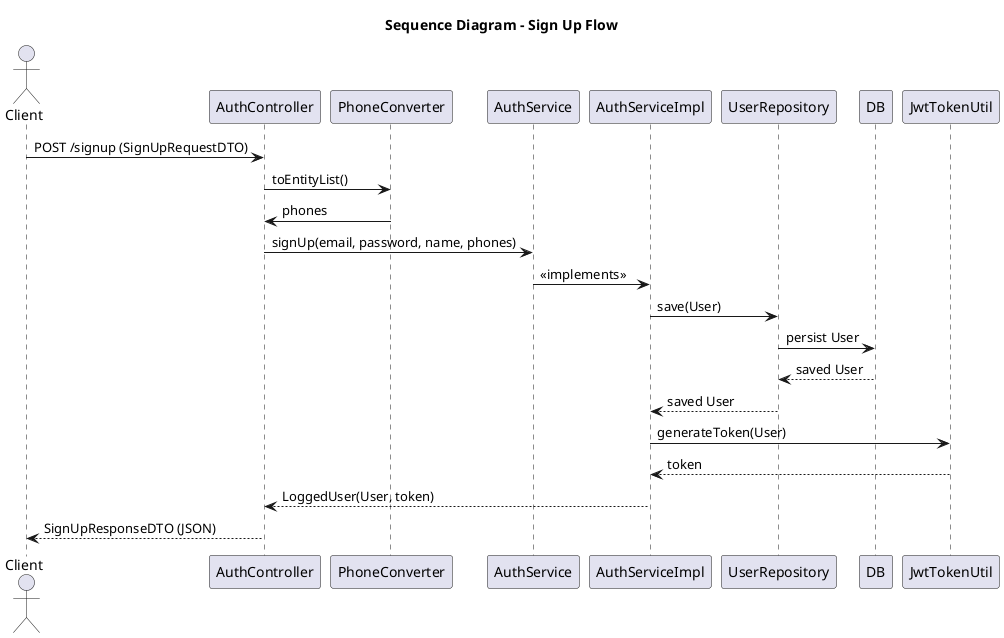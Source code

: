 
@startuml SequenceDiagram
title Sequence Diagram - Sign Up Flow

actor Client
Client -> AuthController: POST /signup (SignUpRequestDTO)
AuthController -> PhoneConverter: toEntityList()
PhoneConverter -> AuthController: phones
AuthController -> AuthService: signUp(email, password, name, phones)
AuthService -> AuthServiceImpl: «implements»

AuthServiceImpl -> UserRepository: save(User)
UserRepository -> DB: persist User
DB --> UserRepository: saved User
UserRepository --> AuthServiceImpl: saved User

AuthServiceImpl -> JwtTokenUtil: generateToken(User)
JwtTokenUtil --> AuthServiceImpl: token

AuthServiceImpl --> AuthController: LoggedUser(User, token)
AuthController --> Client: SignUpResponseDTO (JSON)

@enduml

@startuml SequenceDiagramSignup
title Sequence Diagram - Sign Up Flow

actor Client
Client -> AuthController: POST /signup (SignUpRequestDTO)
AuthController -> PhoneConverter: toEntityList()
PhoneConverter --> AuthController: phones
AuthController -> AuthService: signUp(email, password, name, phones)
AuthService -> AuthServiceImpl: «implements»

alt Valid DTO and email no exists
    AuthServiceImpl -> UserRepository: save(User)
    UserRepository -> DB: persist User
    DB --> UserRepository: saved User
    UserRepository --> AuthServiceImpl: saved User

    AuthServiceImpl -> JwtTokenUtil: generateToken(User)
    JwtTokenUtil --> AuthServiceImpl: token

    AuthServiceImpl --> AuthController: LoggedUser(User, token)
    AuthController --> Client: SignUpResponseDTO (201 Created)
else Invalid DTO (email or password)
    AuthController -> SpringValidation: validate DTO
    SpringValidation -> AuthController: throws MethodArgumentNotValidException
    AuthController -> GlobalExceptionHandler: handle MethodArgumentNotValidException
    GlobalExceptionHandler --> Client: ErrorResponse (400 Bad Request)
else Email already exists
    AuthServiceImpl -> UserRepository: existsByEmail(email)
    UserRepository --> AuthServiceImpl: true
    AuthServiceImpl -> AuthServiceImpl: throw UserAlreadyExistsException
    AuthServiceImpl --> AuthService: exception
    AuthService --> AuthController: exception
    AuthController -> GlobalExceptionHandler: handle UserAlreadyExistsException
    GlobalExceptionHandler --> Client: ErrorResponse (409 Conflict)
end

@enduml
